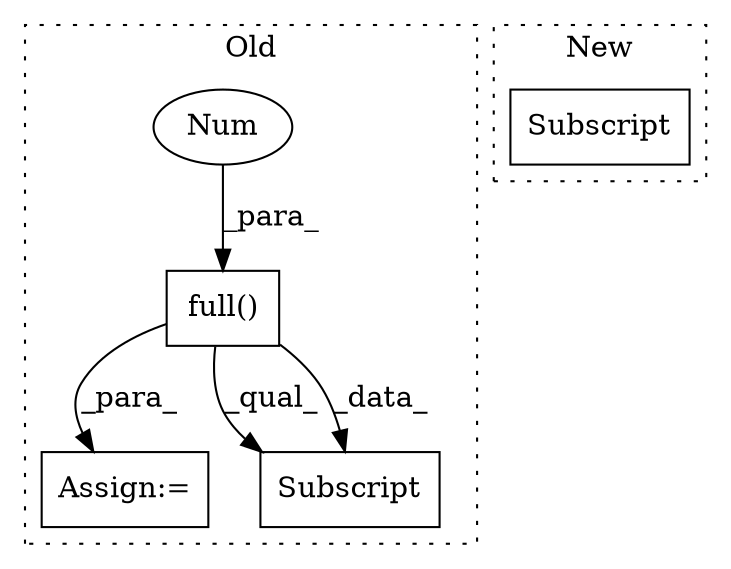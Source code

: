 digraph G {
subgraph cluster0 {
1 [label="full()" a="75" s="3430,3460" l="12,1" shape="box"];
3 [label="Assign:=" a="68" s="3572" l="3" shape="box"];
4 [label="Num" a="76" s="3459" l="1" shape="ellipse"];
5 [label="Subscript" a="63" s="3513,0" l="32,0" shape="box"];
label = "Old";
style="dotted";
}
subgraph cluster1 {
2 [label="Subscript" a="63" s="3675,0" l="22,0" shape="box"];
label = "New";
style="dotted";
}
1 -> 3 [label="_para_"];
1 -> 5 [label="_qual_"];
1 -> 5 [label="_data_"];
4 -> 1 [label="_para_"];
}